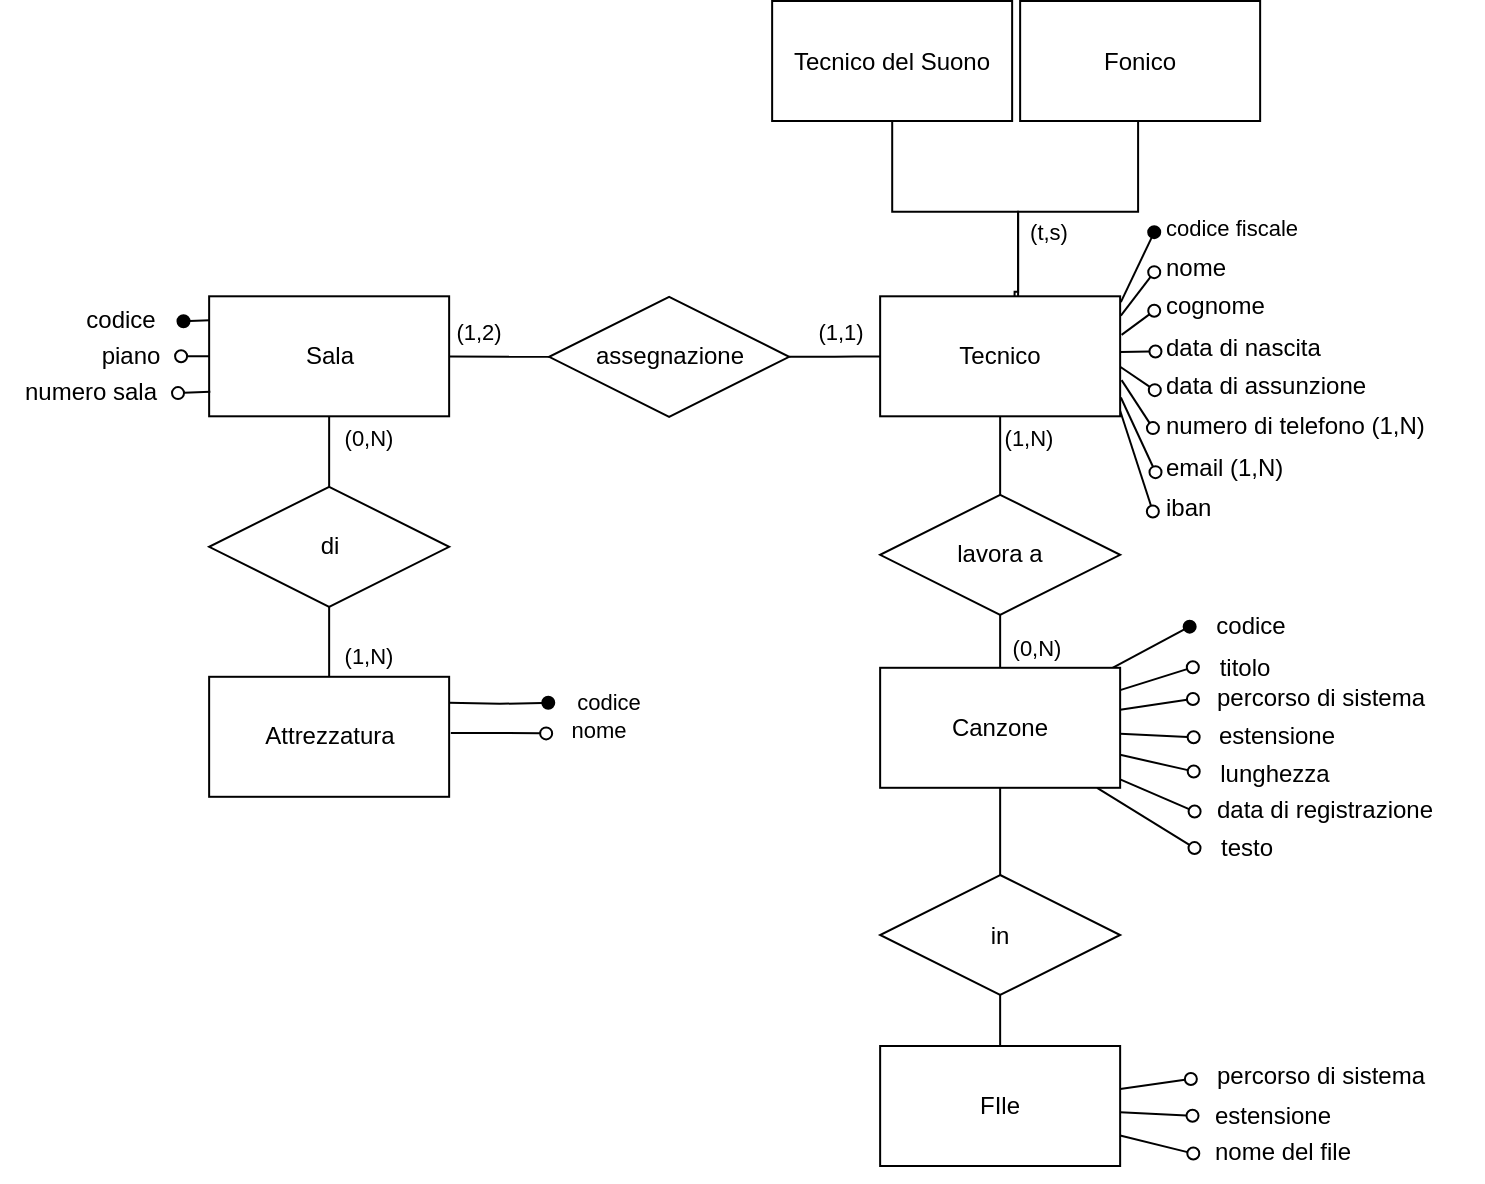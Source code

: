 <mxfile>
    <diagram id="d28XbngHZIcDVIqzPzrq" name="Page-1">
        <mxGraphModel dx="1053" dy="-383" grid="1" gridSize="10" guides="1" tooltips="1" connect="1" arrows="1" fold="1" page="1" pageScale="1" pageWidth="827" pageHeight="1169" math="0" shadow="0">
            <root>
                <mxCell id="0"/>
                <mxCell id="1" parent="0"/>
                <mxCell id="2" value="" style="edgeStyle=orthogonalEdgeStyle;rounded=0;html=1;startArrow=none;startFill=0;endArrow=none;endFill=0;" edge="1" parent="1" source="51" target="52">
                    <mxGeometry relative="1" as="geometry"/>
                </mxCell>
                <mxCell id="3" value="" style="edgeStyle=orthogonalEdgeStyle;rounded=0;html=1;startArrow=none;startFill=0;endArrow=none;endFill=0;" edge="1" parent="1" source="53" target="54">
                    <mxGeometry relative="1" as="geometry"/>
                </mxCell>
                <mxCell id="4" value="" style="edgeStyle=none;html=1;startArrow=none;startFill=0;endArrow=none;endFill=0;rounded=0;entryX=0;entryY=0.5;entryDx=0;entryDy=0;" edge="1" parent="1" source="53" target="18">
                    <mxGeometry relative="1" as="geometry">
                        <mxPoint x="890.07" y="1655.15" as="sourcePoint"/>
                        <mxPoint x="267.57" y="1645.15" as="targetPoint"/>
                    </mxGeometry>
                </mxCell>
                <mxCell id="5" style="edgeStyle=orthogonalEdgeStyle;html=1;exitX=1;exitY=0.25;exitDx=0;exitDy=0;startArrow=none;startFill=0;endArrow=oval;endFill=1;entryX=0.001;entryY=0.5;entryDx=0;entryDy=0;entryPerimeter=0;rounded=0;" edge="1" parent="1" target="32">
                    <mxGeometry relative="1" as="geometry">
                        <mxPoint x="274.57" y="1818.4" as="targetPoint"/>
                        <mxPoint x="224.57" y="1818.4" as="sourcePoint"/>
                    </mxGeometry>
                </mxCell>
                <mxCell id="6" style="edgeStyle=none;html=1;entryX=-0.009;entryY=0.498;entryDx=0;entryDy=0;entryPerimeter=0;strokeWidth=1;endArrow=oval;endFill=0;" edge="1" parent="1" source="14" target="57">
                    <mxGeometry relative="1" as="geometry"/>
                </mxCell>
                <mxCell id="7" style="edgeStyle=none;html=1;entryX=0.008;entryY=0.516;entryDx=0;entryDy=0;entryPerimeter=0;strokeWidth=1;endArrow=oval;endFill=0;" edge="1" parent="1" source="14" target="55">
                    <mxGeometry relative="1" as="geometry"/>
                </mxCell>
                <mxCell id="8" style="edgeStyle=none;html=1;entryX=-0.013;entryY=0.521;entryDx=0;entryDy=0;entryPerimeter=0;strokeWidth=1;endArrow=oval;endFill=0;" edge="1" parent="1" source="14" target="56">
                    <mxGeometry relative="1" as="geometry"/>
                </mxCell>
                <mxCell id="9" style="edgeStyle=none;html=1;entryX=0;entryY=0.474;entryDx=0;entryDy=0;entryPerimeter=0;strokeWidth=1;endArrow=oval;endFill=0;" edge="1" parent="1" source="14" target="60">
                    <mxGeometry relative="1" as="geometry"/>
                </mxCell>
                <mxCell id="10" style="edgeStyle=none;html=1;entryX=-0.001;entryY=0.514;entryDx=0;entryDy=0;entryPerimeter=0;strokeWidth=1;endArrow=oval;endFill=0;" edge="1" parent="1" source="14" target="59">
                    <mxGeometry relative="1" as="geometry"/>
                </mxCell>
                <mxCell id="11" style="edgeStyle=none;html=1;entryX=-0.012;entryY=0.518;entryDx=0;entryDy=0;entryPerimeter=0;strokeWidth=1;endArrow=oval;endFill=0;" edge="1" parent="1" source="14" target="58">
                    <mxGeometry relative="1" as="geometry"/>
                </mxCell>
                <mxCell id="12" style="edgeStyle=none;html=1;entryX=-0.01;entryY=0.501;entryDx=0;entryDy=0;entryPerimeter=0;strokeWidth=1;endArrow=oval;endFill=1;" edge="1" parent="1" source="14" target="61">
                    <mxGeometry relative="1" as="geometry"/>
                </mxCell>
                <mxCell id="13" value="" style="edgeStyle=none;html=1;startArrow=none;startFill=0;endArrow=none;endFill=0;" edge="1" parent="1" source="14" target="73">
                    <mxGeometry relative="1" as="geometry"/>
                </mxCell>
                <mxCell id="14" value="Canzone" style="rounded=0;whiteSpace=wrap;html=1;" vertex="1" parent="1">
                    <mxGeometry x="440.07" y="1800.9" width="120" height="60" as="geometry"/>
                </mxCell>
                <mxCell id="15" style="edgeStyle=orthogonalEdgeStyle;rounded=0;html=1;entryX=0.5;entryY=0;entryDx=0;entryDy=0;startArrow=none;startFill=0;endArrow=none;endFill=0;" edge="1" parent="1" source="52" target="14">
                    <mxGeometry relative="1" as="geometry"/>
                </mxCell>
                <mxCell id="16" value="" style="edgeStyle=orthogonalEdgeStyle;html=1;endArrow=none;endFill=0;" edge="1" parent="1" source="18" target="51">
                    <mxGeometry relative="1" as="geometry"/>
                </mxCell>
                <mxCell id="17" value="" style="edgeStyle=orthogonalEdgeStyle;rounded=0;html=1;startArrow=none;startFill=0;endArrow=none;endFill=0;" edge="1" parent="1" source="54" target="44">
                    <mxGeometry relative="1" as="geometry"/>
                </mxCell>
                <mxCell id="18" value="assegnazione" style="shape=rhombus;perimeter=rhombusPerimeter;whiteSpace=wrap;html=1;align=center;" vertex="1" parent="1">
                    <mxGeometry x="274.57" y="1615.4" width="120" height="60" as="geometry"/>
                </mxCell>
                <mxCell id="19" style="edgeStyle=orthogonalEdgeStyle;rounded=0;orthogonalLoop=1;jettySize=auto;html=1;strokeColor=default;align=center;verticalAlign=middle;fontFamily=Helvetica;fontSize=11;fontColor=default;labelBackgroundColor=default;endArrow=none;endFill=0;" edge="1" parent="1" source="20">
                    <mxGeometry relative="1" as="geometry">
                        <mxPoint x="509.07" y="1612.9" as="targetPoint"/>
                        <Array as="points">
                            <mxPoint x="446.07" y="1572.9"/>
                            <mxPoint x="509.07" y="1572.9"/>
                            <mxPoint x="509.07" y="1615.9"/>
                        </Array>
                    </mxGeometry>
                </mxCell>
                <mxCell id="20" value="Tecnico del Suono" style="whiteSpace=wrap;html=1;" vertex="1" parent="1">
                    <mxGeometry x="386.07" y="1467.5" width="120" height="60" as="geometry"/>
                </mxCell>
                <mxCell id="21" value="Fonico" style="whiteSpace=wrap;html=1;" vertex="1" parent="1">
                    <mxGeometry x="510.07" y="1467.5" width="120" height="60" as="geometry"/>
                </mxCell>
                <mxCell id="22" style="rounded=0;orthogonalLoop=1;jettySize=auto;html=1;strokeColor=default;align=center;verticalAlign=middle;fontFamily=Helvetica;fontSize=11;fontColor=default;labelBackgroundColor=default;endArrow=none;endFill=0;entryX=1;entryY=0.044;entryDx=0;entryDy=0;entryPerimeter=0;exitX=-0.048;exitY=0.556;exitDx=0;exitDy=0;exitPerimeter=0;startArrow=oval;startFill=1;" edge="1" parent="1" source="34">
                    <mxGeometry relative="1" as="geometry">
                        <mxPoint x="560.43" y="1618.04" as="targetPoint"/>
                    </mxGeometry>
                </mxCell>
                <mxCell id="23" style="edgeStyle=none;rounded=0;orthogonalLoop=1;jettySize=auto;html=1;entryX=1;entryY=0.156;entryDx=0;entryDy=0;entryPerimeter=0;strokeColor=default;align=center;verticalAlign=middle;fontFamily=Helvetica;fontSize=11;fontColor=default;labelBackgroundColor=default;endArrow=none;endFill=0;exitX=-0.072;exitY=0.556;exitDx=0;exitDy=0;exitPerimeter=0;startArrow=oval;startFill=0;" edge="1" parent="1" source="35">
                    <mxGeometry relative="1" as="geometry">
                        <mxPoint x="560.43" y="1624.76" as="targetPoint"/>
                    </mxGeometry>
                </mxCell>
                <mxCell id="24" style="edgeStyle=none;rounded=0;orthogonalLoop=1;jettySize=auto;html=1;entryX=1.003;entryY=0.317;entryDx=0;entryDy=0;entryPerimeter=0;strokeColor=default;align=center;verticalAlign=middle;fontFamily=Helvetica;fontSize=11;fontColor=default;labelBackgroundColor=default;endArrow=none;endFill=0;startArrow=oval;startFill=0;exitX=-0.054;exitY=0.567;exitDx=0;exitDy=0;exitPerimeter=0;" edge="1" parent="1" source="36">
                    <mxGeometry relative="1" as="geometry">
                        <mxPoint x="560.79" y="1634.42" as="targetPoint"/>
                    </mxGeometry>
                </mxCell>
                <mxCell id="25" style="edgeStyle=none;rounded=0;orthogonalLoop=1;jettySize=auto;html=1;entryX=1;entryY=0.461;entryDx=0;entryDy=0;entryPerimeter=0;strokeColor=default;align=center;verticalAlign=middle;fontFamily=Helvetica;fontSize=11;fontColor=default;labelBackgroundColor=default;endArrow=none;endFill=0;startArrow=oval;startFill=0;exitX=-0.037;exitY=0.544;exitDx=0;exitDy=0;exitPerimeter=0;" edge="1" parent="1" source="37">
                    <mxGeometry relative="1" as="geometry">
                        <mxPoint x="560.43" y="1643.06" as="targetPoint"/>
                    </mxGeometry>
                </mxCell>
                <mxCell id="26" style="edgeStyle=none;rounded=0;orthogonalLoop=1;jettySize=auto;html=1;entryX=0.997;entryY=0.583;entryDx=0;entryDy=0;entryPerimeter=0;strokeColor=default;align=center;verticalAlign=middle;fontFamily=Helvetica;fontSize=11;fontColor=default;labelBackgroundColor=default;endArrow=none;endFill=0;startArrow=oval;startFill=0;exitX=-0.031;exitY=0.556;exitDx=0;exitDy=0;exitPerimeter=0;" edge="1" parent="1" source="38">
                    <mxGeometry relative="1" as="geometry">
                        <mxPoint x="620.43" y="1660.4" as="sourcePoint"/>
                        <mxPoint x="560.07" y="1650.38" as="targetPoint"/>
                    </mxGeometry>
                </mxCell>
                <mxCell id="27" style="edgeStyle=none;rounded=0;orthogonalLoop=1;jettySize=auto;html=1;entryX=1.003;entryY=0.694;entryDx=0;entryDy=0;entryPerimeter=0;strokeColor=default;align=center;verticalAlign=middle;fontFamily=Helvetica;fontSize=11;fontColor=default;labelBackgroundColor=default;endArrow=none;endFill=0;exitX=-0.031;exitY=0.522;exitDx=0;exitDy=0;exitPerimeter=0;startArrow=oval;startFill=0;" edge="1" parent="1" source="39">
                    <mxGeometry relative="1" as="geometry">
                        <mxPoint x="560.79" y="1657.04" as="targetPoint"/>
                    </mxGeometry>
                </mxCell>
                <mxCell id="28" style="edgeStyle=none;rounded=0;orthogonalLoop=1;jettySize=auto;html=1;entryX=1;entryY=0.839;entryDx=0;entryDy=0;entryPerimeter=0;strokeColor=default;align=center;verticalAlign=middle;fontFamily=Helvetica;fontSize=11;fontColor=default;labelBackgroundColor=default;endArrow=none;endFill=0;exitX=-0.046;exitY=0.556;exitDx=0;exitDy=0;exitPerimeter=0;startArrow=oval;startFill=0;" edge="1" parent="1" source="41">
                    <mxGeometry relative="1" as="geometry">
                        <mxPoint x="560.43" y="1665.74" as="targetPoint"/>
                    </mxGeometry>
                </mxCell>
                <mxCell id="29" style="edgeStyle=none;rounded=0;orthogonalLoop=1;jettySize=auto;html=1;entryX=0.997;entryY=0.95;entryDx=0;entryDy=0;entryPerimeter=0;strokeColor=default;align=center;verticalAlign=middle;fontFamily=Helvetica;fontSize=11;fontColor=default;labelBackgroundColor=default;endArrow=none;endFill=0;exitX=-0.1;exitY=0.544;exitDx=0;exitDy=0;exitPerimeter=0;startArrow=oval;startFill=0;" edge="1" parent="1" source="40">
                    <mxGeometry relative="1" as="geometry">
                        <mxPoint x="560.07" y="1672.4" as="targetPoint"/>
                    </mxGeometry>
                </mxCell>
                <mxCell id="30" value="nome" style="text;html=1;align=center;verticalAlign=middle;resizable=0;points=[];autosize=1;strokeColor=none;fillColor=none;fontFamily=Helvetica;fontSize=11;fontColor=default;labelBackgroundColor=default;" vertex="1" parent="1">
                    <mxGeometry x="274.07" y="1816.9" width="50" height="30" as="geometry"/>
                </mxCell>
                <mxCell id="31" style="edgeStyle=orthogonalEdgeStyle;rounded=0;orthogonalLoop=1;jettySize=auto;html=1;exitX=1.007;exitY=0.468;exitDx=0;exitDy=0;strokeColor=default;align=center;verticalAlign=middle;fontFamily=Helvetica;fontSize=11;fontColor=default;labelBackgroundColor=default;endArrow=oval;endFill=0;exitPerimeter=0;entryX=-0.02;entryY=0.56;entryDx=0;entryDy=0;entryPerimeter=0;" edge="1" parent="1" source="44" target="30">
                    <mxGeometry relative="1" as="geometry">
                        <mxPoint x="270.07" y="1850.9" as="targetPoint"/>
                        <mxPoint x="274.57" y="1865.4" as="sourcePoint"/>
                    </mxGeometry>
                </mxCell>
                <mxCell id="32" value="codice" style="text;html=1;align=center;verticalAlign=middle;resizable=0;points=[];autosize=1;strokeColor=none;fillColor=none;fontFamily=Helvetica;fontSize=11;fontColor=default;labelBackgroundColor=default;" vertex="1" parent="1">
                    <mxGeometry x="274.07" y="1803.4" width="60" height="30" as="geometry"/>
                </mxCell>
                <mxCell id="33" value="" style="group" connectable="0" vertex="1" parent="1">
                    <mxGeometry x="581.43" y="1566.4" width="160" height="170" as="geometry"/>
                </mxCell>
                <mxCell id="34" value="&lt;div&gt;codice fiscale&lt;br&gt;&lt;/div&gt;" style="text;html=1;align=left;verticalAlign=middle;resizable=0;points=[];autosize=1;strokeColor=none;fillColor=none;fontFamily=Helvetica;fontSize=11;fontColor=default;labelBackgroundColor=default;" vertex="1" parent="33">
                    <mxGeometry width="90" height="30" as="geometry"/>
                </mxCell>
                <mxCell id="35" value="nome" style="text;html=1;align=left;verticalAlign=middle;resizable=0;points=[];autosize=1;strokeColor=none;fillColor=none;" vertex="1" parent="33">
                    <mxGeometry y="20" width="60" height="30" as="geometry"/>
                </mxCell>
                <mxCell id="36" value="cognome" style="text;html=1;align=left;verticalAlign=middle;resizable=0;points=[];autosize=1;strokeColor=none;fillColor=none;" vertex="1" parent="33">
                    <mxGeometry y="39" width="80" height="30" as="geometry"/>
                </mxCell>
                <mxCell id="37" value="data di nascita" style="text;html=1;align=left;verticalAlign=middle;resizable=0;points=[];autosize=1;strokeColor=none;fillColor=none;" vertex="1" parent="33">
                    <mxGeometry y="60" width="100" height="30" as="geometry"/>
                </mxCell>
                <mxCell id="38" value="data di assunzione" style="text;html=1;align=left;verticalAlign=middle;resizable=0;points=[];autosize=1;strokeColor=none;fillColor=none;" vertex="1" parent="33">
                    <mxGeometry y="79" width="130" height="30" as="geometry"/>
                </mxCell>
                <mxCell id="39" value="numero di telefono (1,N)" style="text;html=1;align=left;verticalAlign=middle;resizable=0;points=[];autosize=1;strokeColor=none;fillColor=none;" vertex="1" parent="33">
                    <mxGeometry y="99" width="160" height="30" as="geometry"/>
                </mxCell>
                <mxCell id="40" value="iban" style="text;html=1;align=left;verticalAlign=middle;resizable=0;points=[];autosize=1;strokeColor=none;fillColor=none;spacing=2;spacingTop=0;" vertex="1" parent="33">
                    <mxGeometry y="140" width="50" height="30" as="geometry"/>
                </mxCell>
                <mxCell id="41" value="email (1,N)" style="text;html=1;align=left;verticalAlign=middle;resizable=0;points=[];autosize=1;strokeColor=none;fillColor=none;" vertex="1" parent="33">
                    <mxGeometry y="120" width="80" height="30" as="geometry"/>
                </mxCell>
                <mxCell id="42" style="edgeStyle=orthogonalEdgeStyle;rounded=0;orthogonalLoop=1;jettySize=auto;html=1;entryX=0.5;entryY=1;entryDx=0;entryDy=0;strokeColor=default;align=center;verticalAlign=middle;fontFamily=Helvetica;fontSize=11;fontColor=default;labelBackgroundColor=default;endArrow=none;endFill=0;exitX=0.56;exitY=0.013;exitDx=0;exitDy=0;exitPerimeter=0;" edge="1" parent="1" source="51" target="21">
                    <mxGeometry relative="1" as="geometry">
                        <mxPoint x="508.07" y="1612.9" as="sourcePoint"/>
                        <mxPoint x="544.07" y="1532.4" as="targetPoint"/>
                        <Array as="points">
                            <mxPoint x="507.07" y="1612.9"/>
                            <mxPoint x="509.07" y="1612.9"/>
                            <mxPoint x="509.07" y="1572.9"/>
                            <mxPoint x="569.07" y="1572.9"/>
                            <mxPoint x="569.07" y="1527.9"/>
                        </Array>
                    </mxGeometry>
                </mxCell>
                <mxCell id="43" value="(1,N)" style="text;html=1;align=center;verticalAlign=middle;resizable=0;points=[];autosize=1;strokeColor=none;fillColor=none;fontFamily=Helvetica;fontSize=11;fontColor=default;labelBackgroundColor=default;" vertex="1" parent="1">
                    <mxGeometry x="158.57" y="1780.4" width="50" height="30" as="geometry"/>
                </mxCell>
                <mxCell id="44" value="Attrezzatura" style="rounded=0;whiteSpace=wrap;html=1;" vertex="1" parent="1">
                    <mxGeometry x="104.57" y="1805.4" width="120" height="60" as="geometry"/>
                </mxCell>
                <mxCell id="45" value="(0,N)" style="text;html=1;align=center;verticalAlign=middle;resizable=0;points=[];autosize=1;strokeColor=none;fillColor=none;fontFamily=Helvetica;fontSize=11;fontColor=default;labelBackgroundColor=default;" vertex="1" parent="1">
                    <mxGeometry x="158.57" y="1670.9" width="50" height="30" as="geometry"/>
                </mxCell>
                <mxCell id="46" value="(1,2)" style="text;html=1;align=center;verticalAlign=middle;resizable=0;points=[];autosize=1;strokeColor=none;fillColor=none;fontFamily=Helvetica;fontSize=11;fontColor=default;labelBackgroundColor=default;" vertex="1" parent="1">
                    <mxGeometry x="214.07" y="1618.4" width="50" height="30" as="geometry"/>
                </mxCell>
                <mxCell id="47" value="(1,1)" style="text;html=1;align=center;verticalAlign=middle;resizable=0;points=[];autosize=1;strokeColor=none;fillColor=none;fontFamily=Helvetica;fontSize=11;fontColor=default;labelBackgroundColor=default;" vertex="1" parent="1">
                    <mxGeometry x="394.57" y="1618.4" width="50" height="30" as="geometry"/>
                </mxCell>
                <mxCell id="48" value="(0,N)" style="text;html=1;align=center;verticalAlign=middle;resizable=0;points=[];autosize=1;strokeColor=none;fillColor=none;fontFamily=Helvetica;fontSize=11;fontColor=default;labelBackgroundColor=default;" vertex="1" parent="1">
                    <mxGeometry x="492.57" y="1776.4" width="50" height="30" as="geometry"/>
                </mxCell>
                <mxCell id="49" value="(1,N)" style="text;html=1;align=center;verticalAlign=middle;resizable=0;points=[];autosize=1;strokeColor=none;fillColor=none;fontFamily=Helvetica;fontSize=11;fontColor=default;labelBackgroundColor=default;" vertex="1" parent="1">
                    <mxGeometry x="489.07" y="1670.9" width="50" height="30" as="geometry"/>
                </mxCell>
                <mxCell id="50" value="(t,s)" style="text;html=1;align=center;verticalAlign=middle;resizable=0;points=[];autosize=1;strokeColor=none;fillColor=none;fontFamily=Helvetica;fontSize=11;fontColor=default;labelBackgroundColor=default;" vertex="1" parent="1">
                    <mxGeometry x="504.07" y="1567.9" width="40" height="30" as="geometry"/>
                </mxCell>
                <mxCell id="51" value="Tecnico" style="rounded=0;whiteSpace=wrap;html=1;" vertex="1" parent="1">
                    <mxGeometry x="440.07" y="1615.15" width="120" height="60" as="geometry"/>
                </mxCell>
                <mxCell id="52" value="lavora a" style="shape=rhombus;perimeter=rhombusPerimeter;whiteSpace=wrap;html=1;align=center;" vertex="1" parent="1">
                    <mxGeometry x="440.07" y="1714.4" width="120" height="60" as="geometry"/>
                </mxCell>
                <mxCell id="53" value="Sala" style="rounded=0;whiteSpace=wrap;html=1;" vertex="1" parent="1">
                    <mxGeometry x="104.57" y="1615.15" width="120" height="60" as="geometry"/>
                </mxCell>
                <mxCell id="54" value="di" style="shape=rhombus;perimeter=rhombusPerimeter;whiteSpace=wrap;html=1;align=center;" vertex="1" parent="1">
                    <mxGeometry x="104.57" y="1710.4" width="120" height="60" as="geometry"/>
                </mxCell>
                <mxCell id="55" value="percorso di sistema" style="text;html=1;align=center;verticalAlign=middle;resizable=0;points=[];autosize=1;strokeColor=none;fillColor=none;" vertex="1" parent="1">
                    <mxGeometry x="595.43" y="1801" width="130" height="30" as="geometry"/>
                </mxCell>
                <mxCell id="56" value="estensione" style="text;html=1;align=center;verticalAlign=middle;resizable=0;points=[];autosize=1;strokeColor=none;fillColor=none;" vertex="1" parent="1">
                    <mxGeometry x="597.86" y="1820" width="80" height="30" as="geometry"/>
                </mxCell>
                <mxCell id="57" value="titolo" style="text;html=1;align=center;verticalAlign=middle;resizable=0;points=[];autosize=1;strokeColor=none;fillColor=none;" vertex="1" parent="1">
                    <mxGeometry x="596.86" y="1785.7" width="50" height="30" as="geometry"/>
                </mxCell>
                <mxCell id="58" value="testo" style="text;html=1;align=center;verticalAlign=middle;resizable=0;points=[];autosize=1;strokeColor=none;fillColor=none;" vertex="1" parent="1">
                    <mxGeometry x="597.86" y="1875.5" width="50" height="30" as="geometry"/>
                </mxCell>
                <mxCell id="59" value="data di registrazione" style="text;html=1;align=center;verticalAlign=middle;resizable=0;points=[];autosize=1;strokeColor=none;fillColor=none;" vertex="1" parent="1">
                    <mxGeometry x="597.43" y="1857.3" width="130" height="30" as="geometry"/>
                </mxCell>
                <mxCell id="60" value="lunghezza" style="text;html=1;align=center;verticalAlign=middle;resizable=0;points=[];autosize=1;strokeColor=none;fillColor=none;" vertex="1" parent="1">
                    <mxGeometry x="596.86" y="1838.5" width="80" height="30" as="geometry"/>
                </mxCell>
                <mxCell id="61" value="codice" style="text;html=1;align=center;verticalAlign=middle;resizable=0;points=[];autosize=1;strokeColor=none;fillColor=none;" vertex="1" parent="1">
                    <mxGeometry x="595.43" y="1765.3" width="60" height="30" as="geometry"/>
                </mxCell>
                <mxCell id="62" value="" style="rounded=0;orthogonalLoop=1;jettySize=auto;html=1;endArrow=oval;endFill=1;entryX=1.028;entryY=0.524;entryDx=0;entryDy=0;entryPerimeter=0;exitX=0.003;exitY=0.199;exitDx=0;exitDy=0;exitPerimeter=0;" edge="1" parent="1" source="53" target="63">
                    <mxGeometry relative="1" as="geometry">
                        <mxPoint x="94" y="1643.7" as="targetPoint"/>
                        <mxPoint x="100" y="1630" as="sourcePoint"/>
                    </mxGeometry>
                </mxCell>
                <mxCell id="63" value="codice" style="text;html=1;align=center;verticalAlign=middle;resizable=0;points=[];autosize=1;strokeColor=none;fillColor=none;" vertex="1" parent="1">
                    <mxGeometry x="30.07" y="1611.9" width="60" height="30" as="geometry"/>
                </mxCell>
                <mxCell id="64" style="edgeStyle=none;html=1;entryX=1.011;entryY=0.499;entryDx=0;entryDy=0;entryPerimeter=0;strokeWidth=1;endArrow=oval;endFill=0;exitX=0;exitY=0.5;exitDx=0;exitDy=0;" edge="1" parent="1" source="53" target="66">
                    <mxGeometry relative="1" as="geometry">
                        <mxPoint x="100" y="1646" as="sourcePoint"/>
                    </mxGeometry>
                </mxCell>
                <mxCell id="65" style="edgeStyle=none;html=1;exitX=0.005;exitY=0.795;exitDx=0;exitDy=0;entryX=0.989;entryY=0.505;entryDx=0;entryDy=0;entryPerimeter=0;strokeWidth=1;endArrow=oval;endFill=0;exitPerimeter=0;" edge="1" parent="1" source="53" target="67">
                    <mxGeometry relative="1" as="geometry">
                        <mxPoint x="126.5" y="1658.7" as="sourcePoint"/>
                    </mxGeometry>
                </mxCell>
                <mxCell id="66" value="piano" style="text;html=1;align=center;verticalAlign=middle;resizable=0;points=[];autosize=1;strokeColor=none;fillColor=none;" vertex="1" parent="1">
                    <mxGeometry x="40.0" y="1630.15" width="50" height="30" as="geometry"/>
                </mxCell>
                <mxCell id="67" value="numero sala" style="text;html=1;align=center;verticalAlign=middle;resizable=0;points=[];autosize=1;strokeColor=none;fillColor=none;" vertex="1" parent="1">
                    <mxGeometry y="1648.4" width="90" height="30" as="geometry"/>
                </mxCell>
                <mxCell id="68" style="edgeStyle=none;html=1;entryX=0;entryY=0.549;entryDx=0;entryDy=0;entryPerimeter=0;strokeWidth=1;endArrow=oval;endFill=0;" edge="1" parent="1" source="74" target="69">
                    <mxGeometry relative="1" as="geometry"/>
                </mxCell>
                <mxCell id="69" value="percorso di sistema" style="text;html=1;align=center;verticalAlign=middle;resizable=0;points=[];autosize=1;strokeColor=none;fillColor=none;" vertex="1" parent="1">
                    <mxGeometry x="595.43" y="1990" width="130" height="30" as="geometry"/>
                </mxCell>
                <mxCell id="70" value="estensione" style="text;html=1;align=center;verticalAlign=middle;resizable=0;points=[];autosize=1;strokeColor=none;fillColor=none;" vertex="1" parent="1">
                    <mxGeometry x="595.93" y="2010" width="80" height="30" as="geometry"/>
                </mxCell>
                <mxCell id="71" value="nome del file" style="text;html=1;align=center;verticalAlign=middle;resizable=0;points=[];autosize=1;strokeColor=none;fillColor=none;" vertex="1" parent="1">
                    <mxGeometry x="595.93" y="2028" width="90" height="30" as="geometry"/>
                </mxCell>
                <mxCell id="72" value="" style="edgeStyle=none;html=1;strokeWidth=1;endArrow=none;endFill=0;" edge="1" parent="1" source="73" target="74">
                    <mxGeometry relative="1" as="geometry"/>
                </mxCell>
                <mxCell id="73" value="in" style="shape=rhombus;perimeter=rhombusPerimeter;whiteSpace=wrap;html=1;align=center;" vertex="1" parent="1">
                    <mxGeometry x="440.07" y="1904.5" width="120" height="60" as="geometry"/>
                </mxCell>
                <mxCell id="74" value="FIle" style="whiteSpace=wrap;html=1;" vertex="1" parent="1">
                    <mxGeometry x="440.07" y="1990" width="120" height="60" as="geometry"/>
                </mxCell>
                <mxCell id="75" style="edgeStyle=none;html=1;entryX=0.004;entryY=0.497;entryDx=0;entryDy=0;entryPerimeter=0;strokeWidth=1;endArrow=oval;endFill=0;" edge="1" parent="1" source="74" target="70">
                    <mxGeometry relative="1" as="geometry"/>
                </mxCell>
                <mxCell id="76" style="edgeStyle=none;html=1;entryX=0.008;entryY=0.526;entryDx=0;entryDy=0;entryPerimeter=0;strokeWidth=1;endArrow=oval;endFill=0;" edge="1" parent="1" source="74" target="71">
                    <mxGeometry relative="1" as="geometry"/>
                </mxCell>
            </root>
        </mxGraphModel>
    </diagram>
</mxfile>